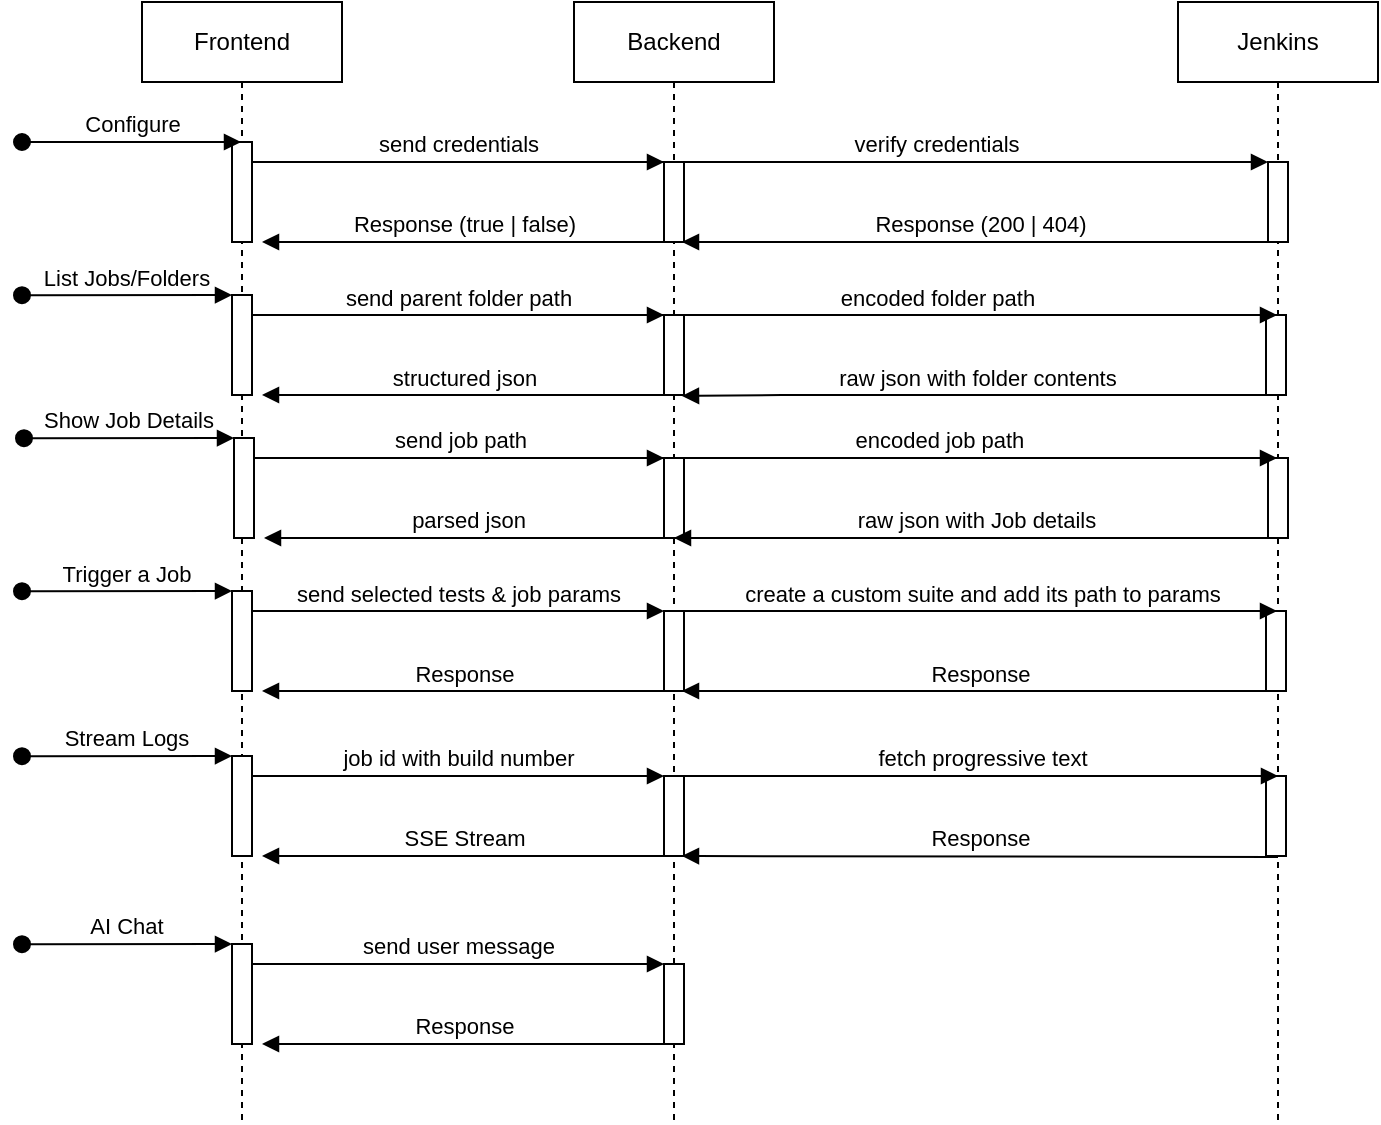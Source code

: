 <mxfile version="27.1.4">
  <diagram name="Page-1" id="2YBvvXClWsGukQMizWep">
    <mxGraphModel dx="925" dy="642" grid="1" gridSize="10" guides="1" tooltips="1" connect="1" arrows="1" fold="1" page="0" pageScale="1" pageWidth="850" pageHeight="1100" math="0" shadow="0">
      <root>
        <mxCell id="0" />
        <mxCell id="1" parent="0" />
        <mxCell id="aM9ryv3xv72pqoxQDRHE-1" value="Frontend" style="shape=umlLifeline;perimeter=lifelinePerimeter;whiteSpace=wrap;html=1;container=0;dropTarget=0;collapsible=0;recursiveResize=0;outlineConnect=0;portConstraint=eastwest;newEdgeStyle={&quot;edgeStyle&quot;:&quot;elbowEdgeStyle&quot;,&quot;elbow&quot;:&quot;vertical&quot;,&quot;curved&quot;:0,&quot;rounded&quot;:0};" parent="1" vertex="1">
          <mxGeometry x="180" y="40" width="100" height="560" as="geometry" />
        </mxCell>
        <mxCell id="aM9ryv3xv72pqoxQDRHE-2" value="" style="html=1;points=[];perimeter=orthogonalPerimeter;outlineConnect=0;targetShapes=umlLifeline;portConstraint=eastwest;newEdgeStyle={&quot;edgeStyle&quot;:&quot;elbowEdgeStyle&quot;,&quot;elbow&quot;:&quot;vertical&quot;,&quot;curved&quot;:0,&quot;rounded&quot;:0};" parent="aM9ryv3xv72pqoxQDRHE-1" vertex="1">
          <mxGeometry x="45" y="70" width="10" height="50" as="geometry" />
        </mxCell>
        <mxCell id="aM9ryv3xv72pqoxQDRHE-5" value="Backend" style="shape=umlLifeline;perimeter=lifelinePerimeter;whiteSpace=wrap;html=1;container=0;dropTarget=0;collapsible=0;recursiveResize=0;outlineConnect=0;portConstraint=eastwest;newEdgeStyle={&quot;edgeStyle&quot;:&quot;elbowEdgeStyle&quot;,&quot;elbow&quot;:&quot;vertical&quot;,&quot;curved&quot;:0,&quot;rounded&quot;:0};" parent="1" vertex="1">
          <mxGeometry x="396" y="40" width="100" height="560" as="geometry" />
        </mxCell>
        <mxCell id="aM9ryv3xv72pqoxQDRHE-6" value="" style="html=1;points=[];perimeter=orthogonalPerimeter;outlineConnect=0;targetShapes=umlLifeline;portConstraint=eastwest;newEdgeStyle={&quot;edgeStyle&quot;:&quot;elbowEdgeStyle&quot;,&quot;elbow&quot;:&quot;vertical&quot;,&quot;curved&quot;:0,&quot;rounded&quot;:0};" parent="aM9ryv3xv72pqoxQDRHE-5" vertex="1">
          <mxGeometry x="45" y="80" width="10" height="40" as="geometry" />
        </mxCell>
        <mxCell id="ZLXHkAZJRdWgMf55V4UG-9" value="" style="html=1;points=[];perimeter=orthogonalPerimeter;outlineConnect=0;targetShapes=umlLifeline;portConstraint=eastwest;newEdgeStyle={&quot;edgeStyle&quot;:&quot;elbowEdgeStyle&quot;,&quot;elbow&quot;:&quot;vertical&quot;,&quot;curved&quot;:0,&quot;rounded&quot;:0};" vertex="1" parent="aM9ryv3xv72pqoxQDRHE-5">
          <mxGeometry x="45" y="156.5" width="10" height="40" as="geometry" />
        </mxCell>
        <mxCell id="ZLXHkAZJRdWgMf55V4UG-17" value="" style="html=1;points=[];perimeter=orthogonalPerimeter;outlineConnect=0;targetShapes=umlLifeline;portConstraint=eastwest;newEdgeStyle={&quot;edgeStyle&quot;:&quot;elbowEdgeStyle&quot;,&quot;elbow&quot;:&quot;vertical&quot;,&quot;curved&quot;:0,&quot;rounded&quot;:0};" vertex="1" parent="aM9ryv3xv72pqoxQDRHE-5">
          <mxGeometry x="45" y="228" width="10" height="40" as="geometry" />
        </mxCell>
        <mxCell id="ZLXHkAZJRdWgMf55V4UG-25" value="" style="html=1;points=[];perimeter=orthogonalPerimeter;outlineConnect=0;targetShapes=umlLifeline;portConstraint=eastwest;newEdgeStyle={&quot;edgeStyle&quot;:&quot;elbowEdgeStyle&quot;,&quot;elbow&quot;:&quot;vertical&quot;,&quot;curved&quot;:0,&quot;rounded&quot;:0};" vertex="1" parent="aM9ryv3xv72pqoxQDRHE-5">
          <mxGeometry x="45" y="304.5" width="10" height="40" as="geometry" />
        </mxCell>
        <mxCell id="aM9ryv3xv72pqoxQDRHE-7" value="send credentials" style="html=1;verticalAlign=bottom;endArrow=block;edgeStyle=elbowEdgeStyle;elbow=horizontal;curved=0;rounded=0;" parent="1" source="aM9ryv3xv72pqoxQDRHE-2" target="aM9ryv3xv72pqoxQDRHE-6" edge="1">
          <mxGeometry relative="1" as="geometry">
            <mxPoint x="335" y="130" as="sourcePoint" />
            <Array as="points">
              <mxPoint x="320" y="120" />
            </Array>
          </mxGeometry>
        </mxCell>
        <mxCell id="aM9ryv3xv72pqoxQDRHE-9" value="Response (true | false)" style="html=1;verticalAlign=bottom;endArrow=block;edgeStyle=elbowEdgeStyle;elbow=vertical;curved=0;rounded=0;" parent="1" source="aM9ryv3xv72pqoxQDRHE-6" edge="1">
          <mxGeometry relative="1" as="geometry">
            <mxPoint x="315" y="160" as="sourcePoint" />
            <Array as="points">
              <mxPoint x="330" y="160" />
            </Array>
            <mxPoint x="240" y="160" as="targetPoint" />
          </mxGeometry>
        </mxCell>
        <mxCell id="ZLXHkAZJRdWgMf55V4UG-1" value="Jenkins" style="shape=umlLifeline;perimeter=lifelinePerimeter;whiteSpace=wrap;html=1;container=0;dropTarget=0;collapsible=0;recursiveResize=0;outlineConnect=0;portConstraint=eastwest;newEdgeStyle={&quot;edgeStyle&quot;:&quot;elbowEdgeStyle&quot;,&quot;elbow&quot;:&quot;vertical&quot;,&quot;curved&quot;:0,&quot;rounded&quot;:0};" vertex="1" parent="1">
          <mxGeometry x="698" y="40" width="100" height="560" as="geometry" />
        </mxCell>
        <mxCell id="ZLXHkAZJRdWgMf55V4UG-2" value="" style="html=1;points=[];perimeter=orthogonalPerimeter;outlineConnect=0;targetShapes=umlLifeline;portConstraint=eastwest;newEdgeStyle={&quot;edgeStyle&quot;:&quot;elbowEdgeStyle&quot;,&quot;elbow&quot;:&quot;vertical&quot;,&quot;curved&quot;:0,&quot;rounded&quot;:0};" vertex="1" parent="ZLXHkAZJRdWgMf55V4UG-1">
          <mxGeometry x="45" y="80" width="10" height="40" as="geometry" />
        </mxCell>
        <mxCell id="ZLXHkAZJRdWgMf55V4UG-5" value="verify credentials" style="html=1;verticalAlign=bottom;endArrow=block;edgeStyle=elbowEdgeStyle;elbow=vertical;curved=0;rounded=0;" edge="1" parent="1" target="ZLXHkAZJRdWgMf55V4UG-2">
          <mxGeometry relative="1" as="geometry">
            <mxPoint x="410" y="120" as="sourcePoint" />
            <Array as="points">
              <mxPoint x="495" y="120" />
            </Array>
            <mxPoint x="570" y="120" as="targetPoint" />
          </mxGeometry>
        </mxCell>
        <mxCell id="ZLXHkAZJRdWgMf55V4UG-6" value="Response (200 | 404)" style="html=1;verticalAlign=bottom;endArrow=block;edgeStyle=elbowEdgeStyle;elbow=vertical;curved=0;rounded=0;" edge="1" parent="1" source="ZLXHkAZJRdWgMf55V4UG-1">
          <mxGeometry relative="1" as="geometry">
            <mxPoint x="575" y="160" as="sourcePoint" />
            <Array as="points">
              <mxPoint x="500" y="160" />
            </Array>
            <mxPoint x="450" y="160" as="targetPoint" />
          </mxGeometry>
        </mxCell>
        <mxCell id="ZLXHkAZJRdWgMf55V4UG-7" value="" style="html=1;points=[];perimeter=orthogonalPerimeter;outlineConnect=0;targetShapes=umlLifeline;portConstraint=eastwest;newEdgeStyle={&quot;edgeStyle&quot;:&quot;elbowEdgeStyle&quot;,&quot;elbow&quot;:&quot;vertical&quot;,&quot;curved&quot;:0,&quot;rounded&quot;:0};" vertex="1" parent="1">
          <mxGeometry x="225" y="186.5" width="10" height="50" as="geometry" />
        </mxCell>
        <mxCell id="ZLXHkAZJRdWgMf55V4UG-8" value="List Jobs/Folders" style="html=1;verticalAlign=bottom;startArrow=oval;endArrow=block;startSize=8;edgeStyle=elbowEdgeStyle;elbow=vertical;curved=0;rounded=0;" edge="1" parent="1" target="ZLXHkAZJRdWgMf55V4UG-7">
          <mxGeometry relative="1" as="geometry">
            <mxPoint x="120" y="186.57" as="sourcePoint" />
            <mxPoint x="209.5" y="186.504" as="targetPoint" />
          </mxGeometry>
        </mxCell>
        <mxCell id="ZLXHkAZJRdWgMf55V4UG-10" value="send parent folder path" style="html=1;verticalAlign=bottom;endArrow=block;edgeStyle=elbowEdgeStyle;elbow=horizontal;curved=0;rounded=0;" edge="1" parent="1" source="ZLXHkAZJRdWgMf55V4UG-7" target="ZLXHkAZJRdWgMf55V4UG-9">
          <mxGeometry relative="1" as="geometry">
            <mxPoint x="335" y="206.5" as="sourcePoint" />
            <Array as="points">
              <mxPoint x="320" y="196.5" />
            </Array>
          </mxGeometry>
        </mxCell>
        <mxCell id="ZLXHkAZJRdWgMf55V4UG-11" value="structured json" style="html=1;verticalAlign=bottom;endArrow=block;edgeStyle=elbowEdgeStyle;elbow=vertical;curved=0;rounded=0;" edge="1" parent="1" source="ZLXHkAZJRdWgMf55V4UG-9">
          <mxGeometry relative="1" as="geometry">
            <mxPoint x="315" y="236.5" as="sourcePoint" />
            <Array as="points">
              <mxPoint x="330" y="236.5" />
            </Array>
            <mxPoint x="240" y="236.5" as="targetPoint" />
          </mxGeometry>
        </mxCell>
        <mxCell id="ZLXHkAZJRdWgMf55V4UG-12" value="" style="html=1;points=[];perimeter=orthogonalPerimeter;outlineConnect=0;targetShapes=umlLifeline;portConstraint=eastwest;newEdgeStyle={&quot;edgeStyle&quot;:&quot;elbowEdgeStyle&quot;,&quot;elbow&quot;:&quot;vertical&quot;,&quot;curved&quot;:0,&quot;rounded&quot;:0};" vertex="1" parent="1">
          <mxGeometry x="742" y="196.5" width="10" height="40" as="geometry" />
        </mxCell>
        <mxCell id="ZLXHkAZJRdWgMf55V4UG-13" value="encoded folder path&amp;nbsp;" style="html=1;verticalAlign=bottom;endArrow=block;edgeStyle=elbowEdgeStyle;elbow=vertical;curved=0;rounded=0;" edge="1" parent="1" target="ZLXHkAZJRdWgMf55V4UG-1">
          <mxGeometry relative="1" as="geometry">
            <mxPoint x="410" y="196.5" as="sourcePoint" />
            <Array as="points">
              <mxPoint x="495" y="196.5" />
            </Array>
            <mxPoint x="570" y="196.5" as="targetPoint" />
          </mxGeometry>
        </mxCell>
        <mxCell id="ZLXHkAZJRdWgMf55V4UG-14" value="raw json with folder contents&amp;nbsp;" style="html=1;verticalAlign=bottom;endArrow=block;edgeStyle=elbowEdgeStyle;elbow=horizontal;curved=0;rounded=0;" edge="1" parent="1" source="ZLXHkAZJRdWgMf55V4UG-1">
          <mxGeometry relative="1" as="geometry">
            <mxPoint x="575" y="236.5" as="sourcePoint" />
            <Array as="points">
              <mxPoint x="500" y="236.5" />
            </Array>
            <mxPoint x="450" y="237" as="targetPoint" />
          </mxGeometry>
        </mxCell>
        <mxCell id="ZLXHkAZJRdWgMf55V4UG-15" value="" style="html=1;points=[];perimeter=orthogonalPerimeter;outlineConnect=0;targetShapes=umlLifeline;portConstraint=eastwest;newEdgeStyle={&quot;edgeStyle&quot;:&quot;elbowEdgeStyle&quot;,&quot;elbow&quot;:&quot;vertical&quot;,&quot;curved&quot;:0,&quot;rounded&quot;:0};" vertex="1" parent="1">
          <mxGeometry x="226" y="258" width="10" height="50" as="geometry" />
        </mxCell>
        <mxCell id="ZLXHkAZJRdWgMf55V4UG-16" value="Show Job Details" style="html=1;verticalAlign=bottom;startArrow=oval;endArrow=block;startSize=8;edgeStyle=elbowEdgeStyle;elbow=vertical;curved=0;rounded=0;" edge="1" parent="1" target="ZLXHkAZJRdWgMf55V4UG-15">
          <mxGeometry relative="1" as="geometry">
            <mxPoint x="121" y="258.07" as="sourcePoint" />
            <mxPoint x="210.5" y="258.004" as="targetPoint" />
          </mxGeometry>
        </mxCell>
        <mxCell id="ZLXHkAZJRdWgMf55V4UG-18" value="send job path" style="html=1;verticalAlign=bottom;endArrow=block;edgeStyle=elbowEdgeStyle;elbow=horizontal;curved=0;rounded=0;" edge="1" parent="1" source="ZLXHkAZJRdWgMf55V4UG-15" target="ZLXHkAZJRdWgMf55V4UG-17">
          <mxGeometry relative="1" as="geometry">
            <mxPoint x="336" y="278" as="sourcePoint" />
            <Array as="points">
              <mxPoint x="321" y="268" />
            </Array>
          </mxGeometry>
        </mxCell>
        <mxCell id="ZLXHkAZJRdWgMf55V4UG-19" value="parsed json" style="html=1;verticalAlign=bottom;endArrow=block;edgeStyle=elbowEdgeStyle;elbow=horizontal;curved=0;rounded=0;" edge="1" parent="1" source="aM9ryv3xv72pqoxQDRHE-5">
          <mxGeometry relative="1" as="geometry">
            <mxPoint x="316" y="308" as="sourcePoint" />
            <Array as="points">
              <mxPoint x="331" y="308" />
            </Array>
            <mxPoint x="241" y="308" as="targetPoint" />
          </mxGeometry>
        </mxCell>
        <mxCell id="ZLXHkAZJRdWgMf55V4UG-20" value="" style="html=1;points=[];perimeter=orthogonalPerimeter;outlineConnect=0;targetShapes=umlLifeline;portConstraint=eastwest;newEdgeStyle={&quot;edgeStyle&quot;:&quot;elbowEdgeStyle&quot;,&quot;elbow&quot;:&quot;vertical&quot;,&quot;curved&quot;:0,&quot;rounded&quot;:0};" vertex="1" parent="1">
          <mxGeometry x="743" y="268" width="10" height="40" as="geometry" />
        </mxCell>
        <mxCell id="ZLXHkAZJRdWgMf55V4UG-21" value="encoded job path&amp;nbsp;" style="html=1;verticalAlign=bottom;endArrow=block;edgeStyle=elbowEdgeStyle;elbow=vertical;curved=0;rounded=0;" edge="1" parent="1" target="ZLXHkAZJRdWgMf55V4UG-1">
          <mxGeometry relative="1" as="geometry">
            <mxPoint x="411" y="268" as="sourcePoint" />
            <Array as="points">
              <mxPoint x="496" y="268" />
            </Array>
            <mxPoint x="571" y="268" as="targetPoint" />
          </mxGeometry>
        </mxCell>
        <mxCell id="ZLXHkAZJRdWgMf55V4UG-22" value="raw json with Job details" style="html=1;verticalAlign=bottom;endArrow=block;edgeStyle=elbowEdgeStyle;elbow=horizontal;curved=0;rounded=0;" edge="1" parent="1" source="ZLXHkAZJRdWgMf55V4UG-1" target="aM9ryv3xv72pqoxQDRHE-5">
          <mxGeometry relative="1" as="geometry">
            <mxPoint x="576" y="308" as="sourcePoint" />
            <Array as="points">
              <mxPoint x="501" y="308" />
            </Array>
            <mxPoint x="421" y="308" as="targetPoint" />
          </mxGeometry>
        </mxCell>
        <mxCell id="aM9ryv3xv72pqoxQDRHE-3" value="Configure" style="html=1;verticalAlign=bottom;startArrow=oval;endArrow=block;startSize=8;edgeStyle=elbowEdgeStyle;elbow=vertical;curved=0;rounded=0;" parent="1" target="aM9ryv3xv72pqoxQDRHE-1" edge="1">
          <mxGeometry relative="1" as="geometry">
            <mxPoint x="120" y="110" as="sourcePoint" />
            <mxPoint x="180" y="110.152" as="targetPoint" />
          </mxGeometry>
        </mxCell>
        <mxCell id="ZLXHkAZJRdWgMf55V4UG-23" value="" style="html=1;points=[];perimeter=orthogonalPerimeter;outlineConnect=0;targetShapes=umlLifeline;portConstraint=eastwest;newEdgeStyle={&quot;edgeStyle&quot;:&quot;elbowEdgeStyle&quot;,&quot;elbow&quot;:&quot;vertical&quot;,&quot;curved&quot;:0,&quot;rounded&quot;:0};" vertex="1" parent="1">
          <mxGeometry x="225" y="334.5" width="10" height="50" as="geometry" />
        </mxCell>
        <mxCell id="ZLXHkAZJRdWgMf55V4UG-24" value="Trigger a Job" style="html=1;verticalAlign=bottom;startArrow=oval;endArrow=block;startSize=8;edgeStyle=elbowEdgeStyle;elbow=vertical;curved=0;rounded=0;" edge="1" parent="1" target="ZLXHkAZJRdWgMf55V4UG-23">
          <mxGeometry relative="1" as="geometry">
            <mxPoint x="120" y="334.57" as="sourcePoint" />
            <mxPoint x="209.5" y="334.504" as="targetPoint" />
          </mxGeometry>
        </mxCell>
        <mxCell id="ZLXHkAZJRdWgMf55V4UG-26" value="send selected tests &amp;amp; job params" style="html=1;verticalAlign=bottom;endArrow=block;edgeStyle=elbowEdgeStyle;elbow=horizontal;curved=0;rounded=0;" edge="1" parent="1" source="ZLXHkAZJRdWgMf55V4UG-23" target="ZLXHkAZJRdWgMf55V4UG-25">
          <mxGeometry relative="1" as="geometry">
            <mxPoint x="335" y="354.5" as="sourcePoint" />
            <Array as="points">
              <mxPoint x="320" y="344.5" />
            </Array>
          </mxGeometry>
        </mxCell>
        <mxCell id="ZLXHkAZJRdWgMf55V4UG-27" value="Response" style="html=1;verticalAlign=bottom;endArrow=block;edgeStyle=elbowEdgeStyle;elbow=vertical;curved=0;rounded=0;" edge="1" parent="1" source="ZLXHkAZJRdWgMf55V4UG-25">
          <mxGeometry relative="1" as="geometry">
            <mxPoint x="315" y="384.5" as="sourcePoint" />
            <Array as="points">
              <mxPoint x="330" y="384.5" />
            </Array>
            <mxPoint x="240" y="384.5" as="targetPoint" />
          </mxGeometry>
        </mxCell>
        <mxCell id="ZLXHkAZJRdWgMf55V4UG-28" value="" style="html=1;points=[];perimeter=orthogonalPerimeter;outlineConnect=0;targetShapes=umlLifeline;portConstraint=eastwest;newEdgeStyle={&quot;edgeStyle&quot;:&quot;elbowEdgeStyle&quot;,&quot;elbow&quot;:&quot;vertical&quot;,&quot;curved&quot;:0,&quot;rounded&quot;:0};" vertex="1" parent="1">
          <mxGeometry x="742" y="344.5" width="10" height="40" as="geometry" />
        </mxCell>
        <mxCell id="ZLXHkAZJRdWgMf55V4UG-29" value="&lt;div align=&quot;center&quot;&gt;create a custom suite and add its path to params&lt;/div&gt;" style="html=1;verticalAlign=bottom;endArrow=block;edgeStyle=elbowEdgeStyle;elbow=vertical;curved=0;rounded=0;align=center;" edge="1" parent="1" source="ZLXHkAZJRdWgMf55V4UG-25" target="ZLXHkAZJRdWgMf55V4UG-1">
          <mxGeometry relative="1" as="geometry">
            <mxPoint x="410" y="344.5" as="sourcePoint" />
            <Array as="points">
              <mxPoint x="495" y="344.5" />
            </Array>
            <mxPoint x="570" y="344.5" as="targetPoint" />
          </mxGeometry>
        </mxCell>
        <mxCell id="ZLXHkAZJRdWgMf55V4UG-30" value="Response" style="html=1;verticalAlign=bottom;endArrow=block;edgeStyle=elbowEdgeStyle;elbow=vertical;curved=0;rounded=0;" edge="1" parent="1" source="ZLXHkAZJRdWgMf55V4UG-1">
          <mxGeometry relative="1" as="geometry">
            <mxPoint x="575" y="384.5" as="sourcePoint" />
            <Array as="points">
              <mxPoint x="500" y="384.5" />
            </Array>
            <mxPoint x="450" y="385" as="targetPoint" />
          </mxGeometry>
        </mxCell>
        <mxCell id="ZLXHkAZJRdWgMf55V4UG-31" value="" style="html=1;points=[];perimeter=orthogonalPerimeter;outlineConnect=0;targetShapes=umlLifeline;portConstraint=eastwest;newEdgeStyle={&quot;edgeStyle&quot;:&quot;elbowEdgeStyle&quot;,&quot;elbow&quot;:&quot;vertical&quot;,&quot;curved&quot;:0,&quot;rounded&quot;:0};" vertex="1" parent="1">
          <mxGeometry x="441" y="427" width="10" height="40" as="geometry" />
        </mxCell>
        <mxCell id="ZLXHkAZJRdWgMf55V4UG-32" value="" style="html=1;points=[];perimeter=orthogonalPerimeter;outlineConnect=0;targetShapes=umlLifeline;portConstraint=eastwest;newEdgeStyle={&quot;edgeStyle&quot;:&quot;elbowEdgeStyle&quot;,&quot;elbow&quot;:&quot;vertical&quot;,&quot;curved&quot;:0,&quot;rounded&quot;:0};" vertex="1" parent="1">
          <mxGeometry x="225" y="417" width="10" height="50" as="geometry" />
        </mxCell>
        <mxCell id="ZLXHkAZJRdWgMf55V4UG-33" value="Stream Logs" style="html=1;verticalAlign=bottom;startArrow=oval;endArrow=block;startSize=8;edgeStyle=elbowEdgeStyle;elbow=vertical;curved=0;rounded=0;" edge="1" parent="1" target="ZLXHkAZJRdWgMf55V4UG-32">
          <mxGeometry relative="1" as="geometry">
            <mxPoint x="120" y="417.07" as="sourcePoint" />
            <mxPoint x="209.5" y="417.004" as="targetPoint" />
          </mxGeometry>
        </mxCell>
        <mxCell id="ZLXHkAZJRdWgMf55V4UG-34" value="job id with build number" style="html=1;verticalAlign=bottom;endArrow=block;edgeStyle=elbowEdgeStyle;elbow=horizontal;curved=0;rounded=0;" edge="1" parent="1" source="ZLXHkAZJRdWgMf55V4UG-32" target="ZLXHkAZJRdWgMf55V4UG-31">
          <mxGeometry relative="1" as="geometry">
            <mxPoint x="335" y="437" as="sourcePoint" />
            <Array as="points">
              <mxPoint x="320" y="427" />
            </Array>
          </mxGeometry>
        </mxCell>
        <mxCell id="ZLXHkAZJRdWgMf55V4UG-35" value="SSE Stream" style="html=1;verticalAlign=bottom;endArrow=block;edgeStyle=elbowEdgeStyle;elbow=vertical;curved=0;rounded=0;" edge="1" parent="1" source="ZLXHkAZJRdWgMf55V4UG-31">
          <mxGeometry relative="1" as="geometry">
            <mxPoint x="315" y="467" as="sourcePoint" />
            <Array as="points">
              <mxPoint x="330" y="467" />
            </Array>
            <mxPoint x="240" y="467" as="targetPoint" />
          </mxGeometry>
        </mxCell>
        <mxCell id="ZLXHkAZJRdWgMf55V4UG-36" value="" style="html=1;points=[];perimeter=orthogonalPerimeter;outlineConnect=0;targetShapes=umlLifeline;portConstraint=eastwest;newEdgeStyle={&quot;edgeStyle&quot;:&quot;elbowEdgeStyle&quot;,&quot;elbow&quot;:&quot;vertical&quot;,&quot;curved&quot;:0,&quot;rounded&quot;:0};" vertex="1" parent="1">
          <mxGeometry x="742" y="427" width="10" height="40" as="geometry" />
        </mxCell>
        <mxCell id="ZLXHkAZJRdWgMf55V4UG-37" value="fetch progressive text" style="html=1;verticalAlign=bottom;endArrow=block;edgeStyle=elbowEdgeStyle;elbow=vertical;curved=0;rounded=0;align=center;" edge="1" parent="1" source="ZLXHkAZJRdWgMf55V4UG-31">
          <mxGeometry relative="1" as="geometry">
            <mxPoint x="410" y="427" as="sourcePoint" />
            <Array as="points">
              <mxPoint x="495" y="427" />
            </Array>
            <mxPoint x="748" y="427.5" as="targetPoint" />
          </mxGeometry>
        </mxCell>
        <mxCell id="ZLXHkAZJRdWgMf55V4UG-38" value="Response" style="html=1;verticalAlign=bottom;endArrow=block;edgeStyle=elbowEdgeStyle;elbow=vertical;curved=0;rounded=0;" edge="1" parent="1">
          <mxGeometry relative="1" as="geometry">
            <mxPoint x="748" y="467.5" as="sourcePoint" />
            <Array as="points">
              <mxPoint x="500" y="467" />
            </Array>
            <mxPoint x="450" y="467.5" as="targetPoint" />
          </mxGeometry>
        </mxCell>
        <mxCell id="ZLXHkAZJRdWgMf55V4UG-55" value="" style="html=1;points=[];perimeter=orthogonalPerimeter;outlineConnect=0;targetShapes=umlLifeline;portConstraint=eastwest;newEdgeStyle={&quot;edgeStyle&quot;:&quot;elbowEdgeStyle&quot;,&quot;elbow&quot;:&quot;vertical&quot;,&quot;curved&quot;:0,&quot;rounded&quot;:0};" vertex="1" parent="1">
          <mxGeometry x="441" y="521" width="10" height="40" as="geometry" />
        </mxCell>
        <mxCell id="ZLXHkAZJRdWgMf55V4UG-56" value="" style="html=1;points=[];perimeter=orthogonalPerimeter;outlineConnect=0;targetShapes=umlLifeline;portConstraint=eastwest;newEdgeStyle={&quot;edgeStyle&quot;:&quot;elbowEdgeStyle&quot;,&quot;elbow&quot;:&quot;vertical&quot;,&quot;curved&quot;:0,&quot;rounded&quot;:0};" vertex="1" parent="1">
          <mxGeometry x="225" y="511" width="10" height="50" as="geometry" />
        </mxCell>
        <mxCell id="ZLXHkAZJRdWgMf55V4UG-57" value="AI Chat" style="html=1;verticalAlign=bottom;startArrow=oval;endArrow=block;startSize=8;edgeStyle=elbowEdgeStyle;elbow=vertical;curved=0;rounded=0;" edge="1" parent="1" target="ZLXHkAZJRdWgMf55V4UG-56">
          <mxGeometry relative="1" as="geometry">
            <mxPoint x="120" y="511.07" as="sourcePoint" />
            <mxPoint x="209.5" y="511.004" as="targetPoint" />
          </mxGeometry>
        </mxCell>
        <mxCell id="ZLXHkAZJRdWgMf55V4UG-58" value="send user message" style="html=1;verticalAlign=bottom;endArrow=block;edgeStyle=elbowEdgeStyle;elbow=horizontal;curved=0;rounded=0;" edge="1" parent="1" source="ZLXHkAZJRdWgMf55V4UG-56" target="ZLXHkAZJRdWgMf55V4UG-55">
          <mxGeometry relative="1" as="geometry">
            <mxPoint x="335" y="531" as="sourcePoint" />
            <Array as="points">
              <mxPoint x="320" y="521" />
            </Array>
          </mxGeometry>
        </mxCell>
        <mxCell id="ZLXHkAZJRdWgMf55V4UG-59" value="Response" style="html=1;verticalAlign=bottom;endArrow=block;edgeStyle=elbowEdgeStyle;elbow=vertical;curved=0;rounded=0;" edge="1" parent="1" source="ZLXHkAZJRdWgMf55V4UG-55">
          <mxGeometry relative="1" as="geometry">
            <mxPoint x="315" y="561" as="sourcePoint" />
            <Array as="points">
              <mxPoint x="330" y="561" />
            </Array>
            <mxPoint x="240" y="561" as="targetPoint" />
          </mxGeometry>
        </mxCell>
      </root>
    </mxGraphModel>
  </diagram>
</mxfile>
